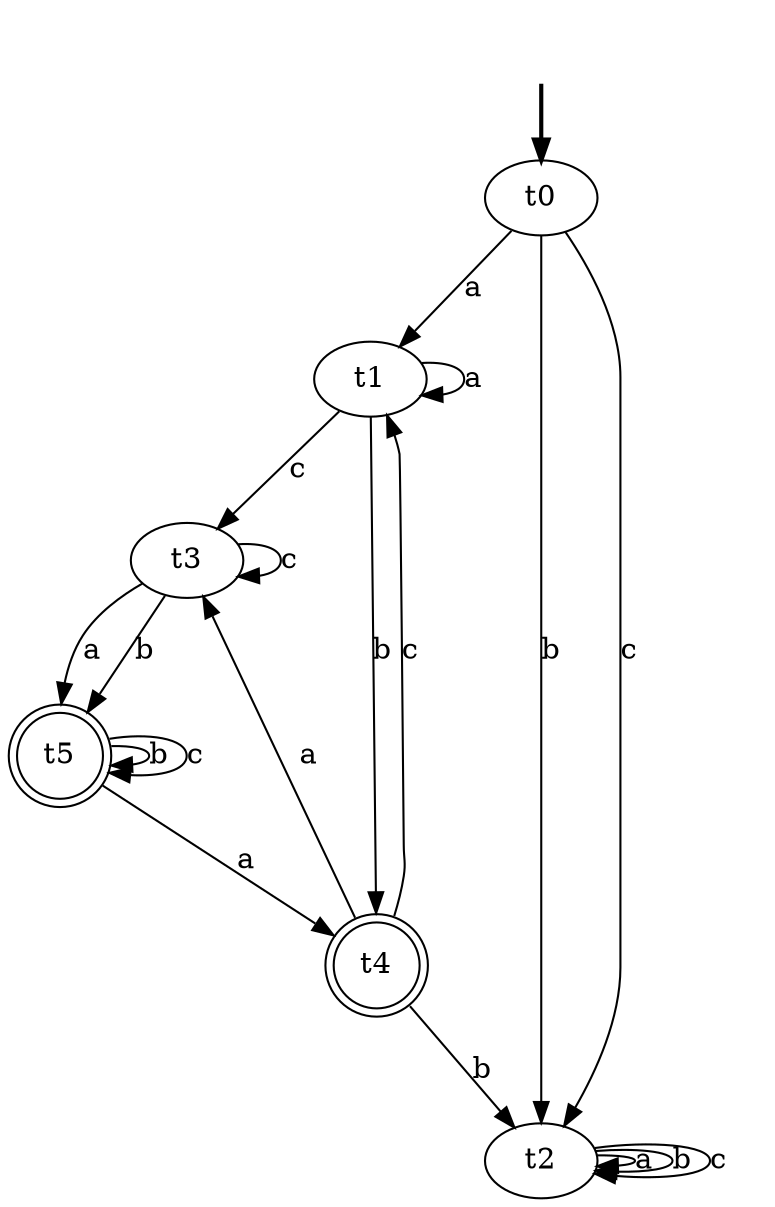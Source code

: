 digraph{
    fake [style=invisible]
    t0 [root=true]

    fake -> t0 [style=bold]

    t1
    t2
    t3
    t4 [shape=doublecircle]
    t5 [shape=doublecircle]

    t0 -> t1 [label="a"]
    t0 -> t2 [label="b"]
    t0 -> t2 [label="c"]
    t1 -> t1 [label="a"]
    t1 -> t4 [label="b"]
    t1 -> t3 [label="c"]
    t2 -> t2 [label="a"]
    t2 -> t2 [label="b"]
    t2 -> t2 [label="c"]
    t3 -> t3 [label="c"]
    t3 -> t5 [label="a"]
    t3 -> t5 [label="b"]
    t4 -> t3 [label="a"]
    t4 -> t2 [label="b"]
    t4 -> t1 [label="c"]
    t5 -> t5 [label="b"]
    t5 -> t5 [label="c"]
    t5 -> t4 [label="a"]
}